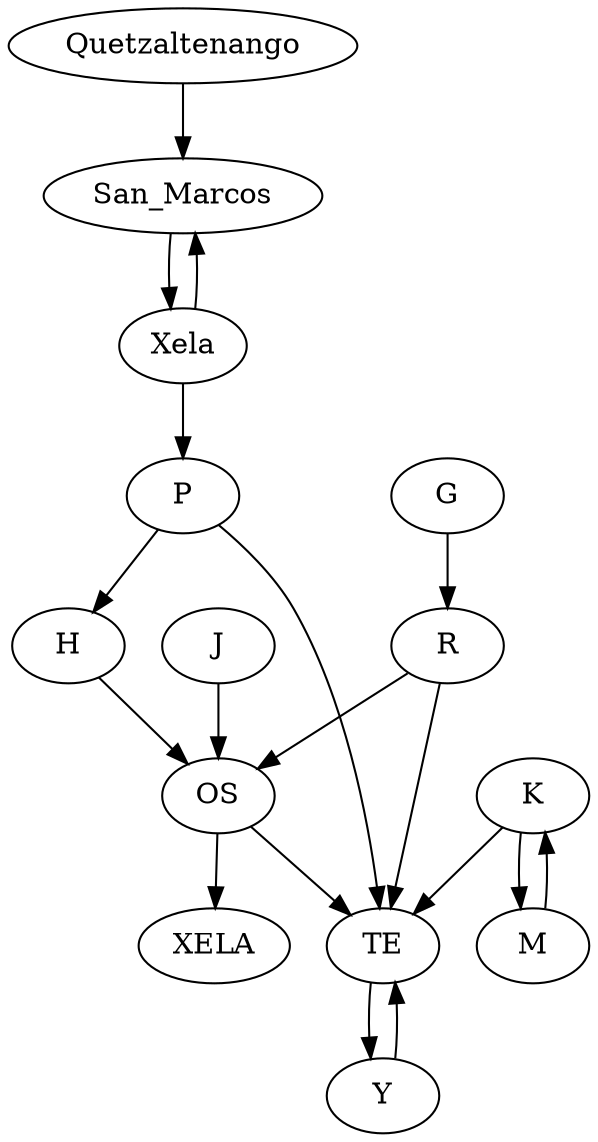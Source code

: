 digraph G {
Quetzaltenango -> San_Marcos;
San_Marcos -> Xela;
Xela -> San_Marcos;
Xela -> P;
P -> H;
H -> OS;
OS -> XELA;
J -> OS;
R -> OS;
R -> TE;
P -> TE;
K -> TE;
M -> K;
K -> M;
OS -> TE;
Y -> TE;
TE -> Y;
G -> R;
}